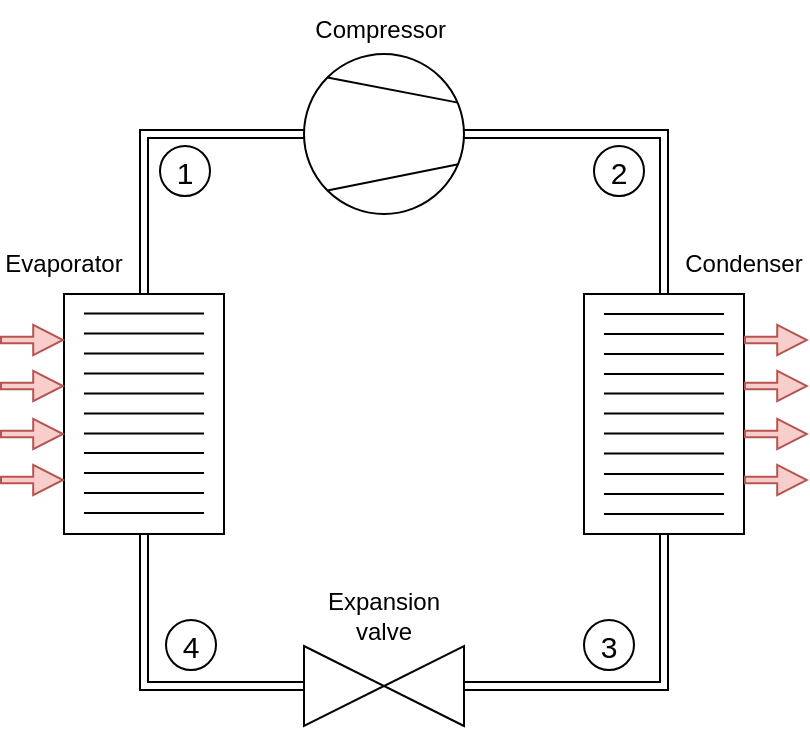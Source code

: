 <mxfile version="18.0.3" type="github">
  <diagram id="AmO3VE7Y9i2ye-rAvOHE" name="Page-1">
    <mxGraphModel dx="1007" dy="530" grid="1" gridSize="10" guides="1" tooltips="1" connect="1" arrows="1" fold="1" page="1" pageScale="1" pageWidth="605" pageHeight="415" math="0" shadow="0">
      <root>
        <mxCell id="0" />
        <mxCell id="1" parent="0" />
        <mxCell id="lqNG4nR6wOAyKXBrpQ9X-1" value="" style="ellipse;whiteSpace=wrap;html=1;aspect=fixed;" vertex="1" parent="1">
          <mxGeometry x="252" y="40" width="80" height="80" as="geometry" />
        </mxCell>
        <mxCell id="lqNG4nR6wOAyKXBrpQ9X-2" value="" style="rounded=0;whiteSpace=wrap;html=1;" vertex="1" parent="1">
          <mxGeometry x="392" y="160" width="80" height="120" as="geometry" />
        </mxCell>
        <mxCell id="lqNG4nR6wOAyKXBrpQ9X-3" value="" style="rounded=0;whiteSpace=wrap;html=1;gradientColor=#ffffff;" vertex="1" parent="1">
          <mxGeometry x="132" y="160" width="80" height="120" as="geometry" />
        </mxCell>
        <mxCell id="lqNG4nR6wOAyKXBrpQ9X-4" value="" style="triangle;whiteSpace=wrap;html=1;rotation=-180;" vertex="1" parent="1">
          <mxGeometry x="292" y="336" width="40" height="40" as="geometry" />
        </mxCell>
        <mxCell id="lqNG4nR6wOAyKXBrpQ9X-5" value="" style="triangle;whiteSpace=wrap;html=1;" vertex="1" parent="1">
          <mxGeometry x="252" y="336" width="40" height="40" as="geometry" />
        </mxCell>
        <mxCell id="lqNG4nR6wOAyKXBrpQ9X-14" value="" style="endArrow=none;html=1;rounded=0;entryX=1;entryY=0.5;entryDx=0;entryDy=0;exitX=0.5;exitY=0;exitDx=0;exitDy=0;shape=link;" edge="1" parent="1" source="lqNG4nR6wOAyKXBrpQ9X-2">
          <mxGeometry width="50" height="50" relative="1" as="geometry">
            <mxPoint x="242" y="330" as="sourcePoint" />
            <mxPoint x="332" y="80" as="targetPoint" />
            <Array as="points">
              <mxPoint x="432" y="80" />
            </Array>
          </mxGeometry>
        </mxCell>
        <mxCell id="lqNG4nR6wOAyKXBrpQ9X-15" value="" style="endArrow=none;html=1;rounded=0;entryX=0.5;entryY=1;entryDx=0;entryDy=0;exitX=0;exitY=0.5;exitDx=0;exitDy=0;shape=link;" edge="1" parent="1" source="lqNG4nR6wOAyKXBrpQ9X-4" target="lqNG4nR6wOAyKXBrpQ9X-2">
          <mxGeometry width="50" height="50" relative="1" as="geometry">
            <mxPoint x="392" y="356" as="sourcePoint" />
            <mxPoint x="432" y="256" as="targetPoint" />
            <Array as="points">
              <mxPoint x="432" y="356" />
            </Array>
          </mxGeometry>
        </mxCell>
        <mxCell id="lqNG4nR6wOAyKXBrpQ9X-16" value="" style="endArrow=none;html=1;rounded=0;exitX=0.5;exitY=1;exitDx=0;exitDy=0;entryX=0;entryY=0.5;entryDx=0;entryDy=0;shape=link;" edge="1" parent="1" source="lqNG4nR6wOAyKXBrpQ9X-3" target="lqNG4nR6wOAyKXBrpQ9X-5">
          <mxGeometry width="50" height="50" relative="1" as="geometry">
            <mxPoint x="172" y="256" as="sourcePoint" />
            <mxPoint x="502" y="366" as="targetPoint" />
            <Array as="points">
              <mxPoint x="172" y="356" />
            </Array>
          </mxGeometry>
        </mxCell>
        <mxCell id="lqNG4nR6wOAyKXBrpQ9X-17" value="" style="endArrow=none;html=1;rounded=0;entryX=0.5;entryY=0;entryDx=0;entryDy=0;exitX=0;exitY=0.5;exitDx=0;exitDy=0;shape=link;" edge="1" parent="1" source="lqNG4nR6wOAyKXBrpQ9X-1" target="lqNG4nR6wOAyKXBrpQ9X-3">
          <mxGeometry width="50" height="50" relative="1" as="geometry">
            <mxPoint x="192" y="50" as="sourcePoint" />
            <mxPoint x="262" y="390" as="targetPoint" />
            <Array as="points">
              <mxPoint x="172" y="80" />
            </Array>
          </mxGeometry>
        </mxCell>
        <mxCell id="lqNG4nR6wOAyKXBrpQ9X-18" value="" style="endArrow=none;html=1;rounded=0;entryX=0.963;entryY=0.304;entryDx=0;entryDy=0;entryPerimeter=0;exitX=0;exitY=0;exitDx=0;exitDy=0;" edge="1" parent="1" source="lqNG4nR6wOAyKXBrpQ9X-1" target="lqNG4nR6wOAyKXBrpQ9X-1">
          <mxGeometry width="50" height="50" relative="1" as="geometry">
            <mxPoint x="382" y="280" as="sourcePoint" />
            <mxPoint x="432" y="230" as="targetPoint" />
          </mxGeometry>
        </mxCell>
        <mxCell id="lqNG4nR6wOAyKXBrpQ9X-19" value="" style="endArrow=none;html=1;rounded=0;entryX=0.965;entryY=0.689;entryDx=0;entryDy=0;exitX=0;exitY=1;exitDx=0;exitDy=0;entryPerimeter=0;" edge="1" parent="1" source="lqNG4nR6wOAyKXBrpQ9X-1" target="lqNG4nR6wOAyKXBrpQ9X-1">
          <mxGeometry width="50" height="50" relative="1" as="geometry">
            <mxPoint x="362" y="40" as="sourcePoint" />
            <mxPoint x="334.64" y="68.24" as="targetPoint" />
          </mxGeometry>
        </mxCell>
        <mxCell id="lqNG4nR6wOAyKXBrpQ9X-20" value="" style="endArrow=none;html=1;rounded=0;" edge="1" parent="1">
          <mxGeometry width="50" height="50" relative="1" as="geometry">
            <mxPoint x="202" y="199.77" as="sourcePoint" />
            <mxPoint x="142" y="199.77" as="targetPoint" />
          </mxGeometry>
        </mxCell>
        <mxCell id="lqNG4nR6wOAyKXBrpQ9X-21" value="" style="endArrow=none;html=1;rounded=0;" edge="1" parent="1">
          <mxGeometry width="50" height="50" relative="1" as="geometry">
            <mxPoint x="202" y="209.77" as="sourcePoint" />
            <mxPoint x="142" y="209.77" as="targetPoint" />
          </mxGeometry>
        </mxCell>
        <mxCell id="lqNG4nR6wOAyKXBrpQ9X-22" value="" style="endArrow=none;html=1;rounded=0;" edge="1" parent="1">
          <mxGeometry width="50" height="50" relative="1" as="geometry">
            <mxPoint x="202" y="219.77" as="sourcePoint" />
            <mxPoint x="142" y="219.77" as="targetPoint" />
          </mxGeometry>
        </mxCell>
        <mxCell id="lqNG4nR6wOAyKXBrpQ9X-23" value="" style="endArrow=none;html=1;rounded=0;" edge="1" parent="1">
          <mxGeometry width="50" height="50" relative="1" as="geometry">
            <mxPoint x="202" y="229.77" as="sourcePoint" />
            <mxPoint x="142" y="229.77" as="targetPoint" />
          </mxGeometry>
        </mxCell>
        <mxCell id="lqNG4nR6wOAyKXBrpQ9X-24" value="" style="endArrow=none;html=1;rounded=0;" edge="1" parent="1">
          <mxGeometry width="50" height="50" relative="1" as="geometry">
            <mxPoint x="202" y="239.46" as="sourcePoint" />
            <mxPoint x="142" y="239.46" as="targetPoint" />
          </mxGeometry>
        </mxCell>
        <mxCell id="lqNG4nR6wOAyKXBrpQ9X-25" value="" style="endArrow=none;html=1;rounded=0;" edge="1" parent="1">
          <mxGeometry width="50" height="50" relative="1" as="geometry">
            <mxPoint x="202" y="249.46" as="sourcePoint" />
            <mxPoint x="142" y="249.46" as="targetPoint" />
          </mxGeometry>
        </mxCell>
        <mxCell id="lqNG4nR6wOAyKXBrpQ9X-26" value="" style="endArrow=none;html=1;rounded=0;" edge="1" parent="1">
          <mxGeometry width="50" height="50" relative="1" as="geometry">
            <mxPoint x="202" y="259.46" as="sourcePoint" />
            <mxPoint x="142" y="259.46" as="targetPoint" />
          </mxGeometry>
        </mxCell>
        <mxCell id="lqNG4nR6wOAyKXBrpQ9X-27" value="" style="endArrow=none;html=1;rounded=0;sketch=0;shadow=0;" edge="1" parent="1">
          <mxGeometry width="50" height="50" relative="1" as="geometry">
            <mxPoint x="202" y="269.46" as="sourcePoint" />
            <mxPoint x="142" y="269.46" as="targetPoint" />
          </mxGeometry>
        </mxCell>
        <mxCell id="lqNG4nR6wOAyKXBrpQ9X-28" value="" style="endArrow=none;html=1;rounded=0;" edge="1" parent="1">
          <mxGeometry width="50" height="50" relative="1" as="geometry">
            <mxPoint x="462" y="170" as="sourcePoint" />
            <mxPoint x="402" y="170" as="targetPoint" />
          </mxGeometry>
        </mxCell>
        <mxCell id="lqNG4nR6wOAyKXBrpQ9X-29" value="" style="endArrow=none;html=1;rounded=0;" edge="1" parent="1">
          <mxGeometry width="50" height="50" relative="1" as="geometry">
            <mxPoint x="462" y="180" as="sourcePoint" />
            <mxPoint x="402" y="180" as="targetPoint" />
          </mxGeometry>
        </mxCell>
        <mxCell id="lqNG4nR6wOAyKXBrpQ9X-30" value="" style="endArrow=none;html=1;rounded=0;" edge="1" parent="1">
          <mxGeometry width="50" height="50" relative="1" as="geometry">
            <mxPoint x="462" y="190" as="sourcePoint" />
            <mxPoint x="402" y="190" as="targetPoint" />
          </mxGeometry>
        </mxCell>
        <mxCell id="lqNG4nR6wOAyKXBrpQ9X-31" value="" style="endArrow=none;html=1;rounded=0;" edge="1" parent="1">
          <mxGeometry width="50" height="50" relative="1" as="geometry">
            <mxPoint x="462" y="200" as="sourcePoint" />
            <mxPoint x="402" y="200" as="targetPoint" />
          </mxGeometry>
        </mxCell>
        <mxCell id="lqNG4nR6wOAyKXBrpQ9X-32" value="" style="endArrow=none;html=1;rounded=0;" edge="1" parent="1">
          <mxGeometry width="50" height="50" relative="1" as="geometry">
            <mxPoint x="462" y="209.69" as="sourcePoint" />
            <mxPoint x="402" y="209.69" as="targetPoint" />
          </mxGeometry>
        </mxCell>
        <mxCell id="lqNG4nR6wOAyKXBrpQ9X-33" value="" style="endArrow=none;html=1;rounded=0;" edge="1" parent="1">
          <mxGeometry width="50" height="50" relative="1" as="geometry">
            <mxPoint x="462" y="219.69" as="sourcePoint" />
            <mxPoint x="402" y="219.69" as="targetPoint" />
          </mxGeometry>
        </mxCell>
        <mxCell id="lqNG4nR6wOAyKXBrpQ9X-34" value="" style="endArrow=none;html=1;rounded=0;" edge="1" parent="1">
          <mxGeometry width="50" height="50" relative="1" as="geometry">
            <mxPoint x="462" y="229.69" as="sourcePoint" />
            <mxPoint x="402" y="229.69" as="targetPoint" />
          </mxGeometry>
        </mxCell>
        <mxCell id="lqNG4nR6wOAyKXBrpQ9X-35" value="" style="endArrow=none;html=1;rounded=0;" edge="1" parent="1">
          <mxGeometry width="50" height="50" relative="1" as="geometry">
            <mxPoint x="462" y="239.69" as="sourcePoint" />
            <mxPoint x="402" y="239.69" as="targetPoint" />
          </mxGeometry>
        </mxCell>
        <mxCell id="lqNG4nR6wOAyKXBrpQ9X-36" value="" style="endArrow=none;html=1;rounded=0;" edge="1" parent="1">
          <mxGeometry width="50" height="50" relative="1" as="geometry">
            <mxPoint x="462" y="250" as="sourcePoint" />
            <mxPoint x="402" y="250" as="targetPoint" />
          </mxGeometry>
        </mxCell>
        <mxCell id="lqNG4nR6wOAyKXBrpQ9X-37" value="" style="endArrow=none;html=1;rounded=0;" edge="1" parent="1">
          <mxGeometry width="50" height="50" relative="1" as="geometry">
            <mxPoint x="462" y="260" as="sourcePoint" />
            <mxPoint x="402" y="260" as="targetPoint" />
          </mxGeometry>
        </mxCell>
        <mxCell id="lqNG4nR6wOAyKXBrpQ9X-38" value="" style="endArrow=none;html=1;rounded=0;" edge="1" parent="1">
          <mxGeometry width="50" height="50" relative="1" as="geometry">
            <mxPoint x="462" y="270" as="sourcePoint" />
            <mxPoint x="402" y="270" as="targetPoint" />
          </mxGeometry>
        </mxCell>
        <mxCell id="lqNG4nR6wOAyKXBrpQ9X-39" value="" style="endArrow=none;html=1;rounded=0;" edge="1" parent="1">
          <mxGeometry width="50" height="50" relative="1" as="geometry">
            <mxPoint x="202" y="169.77" as="sourcePoint" />
            <mxPoint x="142" y="169.77" as="targetPoint" />
          </mxGeometry>
        </mxCell>
        <mxCell id="lqNG4nR6wOAyKXBrpQ9X-40" value="" style="endArrow=none;html=1;rounded=0;" edge="1" parent="1">
          <mxGeometry width="50" height="50" relative="1" as="geometry">
            <mxPoint x="202" y="179.77" as="sourcePoint" />
            <mxPoint x="142" y="179.77" as="targetPoint" />
          </mxGeometry>
        </mxCell>
        <mxCell id="lqNG4nR6wOAyKXBrpQ9X-41" value="" style="endArrow=none;html=1;rounded=0;" edge="1" parent="1">
          <mxGeometry width="50" height="50" relative="1" as="geometry">
            <mxPoint x="202" y="189.77" as="sourcePoint" />
            <mxPoint x="142" y="189.77" as="targetPoint" />
          </mxGeometry>
        </mxCell>
        <mxCell id="lqNG4nR6wOAyKXBrpQ9X-42" value="Compressor&amp;nbsp;" style="text;html=1;strokeColor=none;fillColor=none;align=center;verticalAlign=middle;whiteSpace=wrap;rounded=0;" vertex="1" parent="1">
          <mxGeometry x="262" y="13" width="60" height="30" as="geometry" />
        </mxCell>
        <mxCell id="lqNG4nR6wOAyKXBrpQ9X-43" value="Condenser" style="text;html=1;strokeColor=none;fillColor=none;align=center;verticalAlign=middle;whiteSpace=wrap;rounded=0;" vertex="1" parent="1">
          <mxGeometry x="442" y="130" width="60" height="30" as="geometry" />
        </mxCell>
        <mxCell id="lqNG4nR6wOAyKXBrpQ9X-44" value="Evaporator" style="text;html=1;strokeColor=none;fillColor=none;align=center;verticalAlign=middle;whiteSpace=wrap;rounded=0;" vertex="1" parent="1">
          <mxGeometry x="102" y="130" width="60" height="30" as="geometry" />
        </mxCell>
        <mxCell id="lqNG4nR6wOAyKXBrpQ9X-45" value="Expansion valve" style="text;html=1;strokeColor=none;fillColor=none;align=center;verticalAlign=middle;whiteSpace=wrap;rounded=0;" vertex="1" parent="1">
          <mxGeometry x="262" y="306" width="60" height="30" as="geometry" />
        </mxCell>
        <mxCell id="lqNG4nR6wOAyKXBrpQ9X-59" value="1" style="ellipse;whiteSpace=wrap;html=1;aspect=fixed;fontSize=15;" vertex="1" parent="1">
          <mxGeometry x="180" y="86" width="25" height="25" as="geometry" />
        </mxCell>
        <mxCell id="lqNG4nR6wOAyKXBrpQ9X-60" value="2" style="ellipse;whiteSpace=wrap;html=1;aspect=fixed;fontSize=15;" vertex="1" parent="1">
          <mxGeometry x="397" y="86" width="25" height="25" as="geometry" />
        </mxCell>
        <mxCell id="lqNG4nR6wOAyKXBrpQ9X-61" value="3" style="ellipse;whiteSpace=wrap;html=1;aspect=fixed;fontSize=15;" vertex="1" parent="1">
          <mxGeometry x="392" y="323" width="25" height="25" as="geometry" />
        </mxCell>
        <mxCell id="lqNG4nR6wOAyKXBrpQ9X-62" value="4" style="ellipse;whiteSpace=wrap;html=1;aspect=fixed;fontSize=15;" vertex="1" parent="1">
          <mxGeometry x="183" y="323" width="25" height="25" as="geometry" />
        </mxCell>
        <mxCell id="lqNG4nR6wOAyKXBrpQ9X-132" value="" style="group" vertex="1" connectable="0" parent="1">
          <mxGeometry x="100" y="183" width="32" height="70" as="geometry" />
        </mxCell>
        <mxCell id="lqNG4nR6wOAyKXBrpQ9X-63" value="" style="shape=flexArrow;endArrow=classic;html=1;rounded=0;width=3.333;endSize=4.631;endWidth=10.741;fillColor=#f8cecc;strokeColor=#b85450;" edge="1" parent="lqNG4nR6wOAyKXBrpQ9X-132">
          <mxGeometry width="50" height="50" relative="1" as="geometry">
            <mxPoint as="sourcePoint" />
            <mxPoint x="32.0" as="targetPoint" />
          </mxGeometry>
        </mxCell>
        <mxCell id="lqNG4nR6wOAyKXBrpQ9X-126" value="" style="shape=flexArrow;endArrow=classic;html=1;rounded=0;width=3.333;endSize=4.631;endWidth=10.741;fillColor=#f8cecc;strokeColor=#b85450;" edge="1" parent="lqNG4nR6wOAyKXBrpQ9X-132">
          <mxGeometry width="50" height="50" relative="1" as="geometry">
            <mxPoint y="23" as="sourcePoint" />
            <mxPoint x="32.0" y="23" as="targetPoint" />
          </mxGeometry>
        </mxCell>
        <mxCell id="lqNG4nR6wOAyKXBrpQ9X-130" value="" style="shape=flexArrow;endArrow=classic;html=1;rounded=0;width=3.333;endSize=4.631;endWidth=10.741;fillColor=#f8cecc;strokeColor=#b85450;" edge="1" parent="lqNG4nR6wOAyKXBrpQ9X-132">
          <mxGeometry width="50" height="50" relative="1" as="geometry">
            <mxPoint y="47" as="sourcePoint" />
            <mxPoint x="32" y="47" as="targetPoint" />
          </mxGeometry>
        </mxCell>
        <mxCell id="lqNG4nR6wOAyKXBrpQ9X-131" value="" style="shape=flexArrow;endArrow=classic;html=1;rounded=0;width=3.333;endSize=4.631;endWidth=10.741;fillColor=#f8cecc;strokeColor=#b85450;" edge="1" parent="lqNG4nR6wOAyKXBrpQ9X-132">
          <mxGeometry width="50" height="50" relative="1" as="geometry">
            <mxPoint y="70" as="sourcePoint" />
            <mxPoint x="32" y="70" as="targetPoint" />
          </mxGeometry>
        </mxCell>
        <mxCell id="lqNG4nR6wOAyKXBrpQ9X-143" value="" style="group" vertex="1" connectable="0" parent="1">
          <mxGeometry x="472" y="183" width="32" height="70" as="geometry" />
        </mxCell>
        <mxCell id="lqNG4nR6wOAyKXBrpQ9X-144" value="" style="shape=flexArrow;endArrow=classic;html=1;rounded=0;width=3.333;endSize=4.631;endWidth=10.741;fillColor=#f8cecc;strokeColor=#b85450;" edge="1" parent="lqNG4nR6wOAyKXBrpQ9X-143">
          <mxGeometry width="50" height="50" relative="1" as="geometry">
            <mxPoint as="sourcePoint" />
            <mxPoint x="32.0" as="targetPoint" />
          </mxGeometry>
        </mxCell>
        <mxCell id="lqNG4nR6wOAyKXBrpQ9X-145" value="" style="shape=flexArrow;endArrow=classic;html=1;rounded=0;width=3.333;endSize=4.631;endWidth=10.741;fillColor=#f8cecc;strokeColor=#b85450;" edge="1" parent="lqNG4nR6wOAyKXBrpQ9X-143">
          <mxGeometry width="50" height="50" relative="1" as="geometry">
            <mxPoint y="23" as="sourcePoint" />
            <mxPoint x="32.0" y="23" as="targetPoint" />
          </mxGeometry>
        </mxCell>
        <mxCell id="lqNG4nR6wOAyKXBrpQ9X-146" value="" style="shape=flexArrow;endArrow=classic;html=1;rounded=0;width=3.333;endSize=4.631;endWidth=10.741;fillColor=#f8cecc;strokeColor=#b85450;" edge="1" parent="lqNG4nR6wOAyKXBrpQ9X-143">
          <mxGeometry width="50" height="50" relative="1" as="geometry">
            <mxPoint y="47" as="sourcePoint" />
            <mxPoint x="32" y="47" as="targetPoint" />
          </mxGeometry>
        </mxCell>
        <mxCell id="lqNG4nR6wOAyKXBrpQ9X-147" value="" style="shape=flexArrow;endArrow=classic;html=1;rounded=0;width=3.333;endSize=4.631;endWidth=10.741;fillColor=#f8cecc;strokeColor=#b85450;" edge="1" parent="lqNG4nR6wOAyKXBrpQ9X-143">
          <mxGeometry width="50" height="50" relative="1" as="geometry">
            <mxPoint y="70" as="sourcePoint" />
            <mxPoint x="32" y="70" as="targetPoint" />
          </mxGeometry>
        </mxCell>
      </root>
    </mxGraphModel>
  </diagram>
</mxfile>
